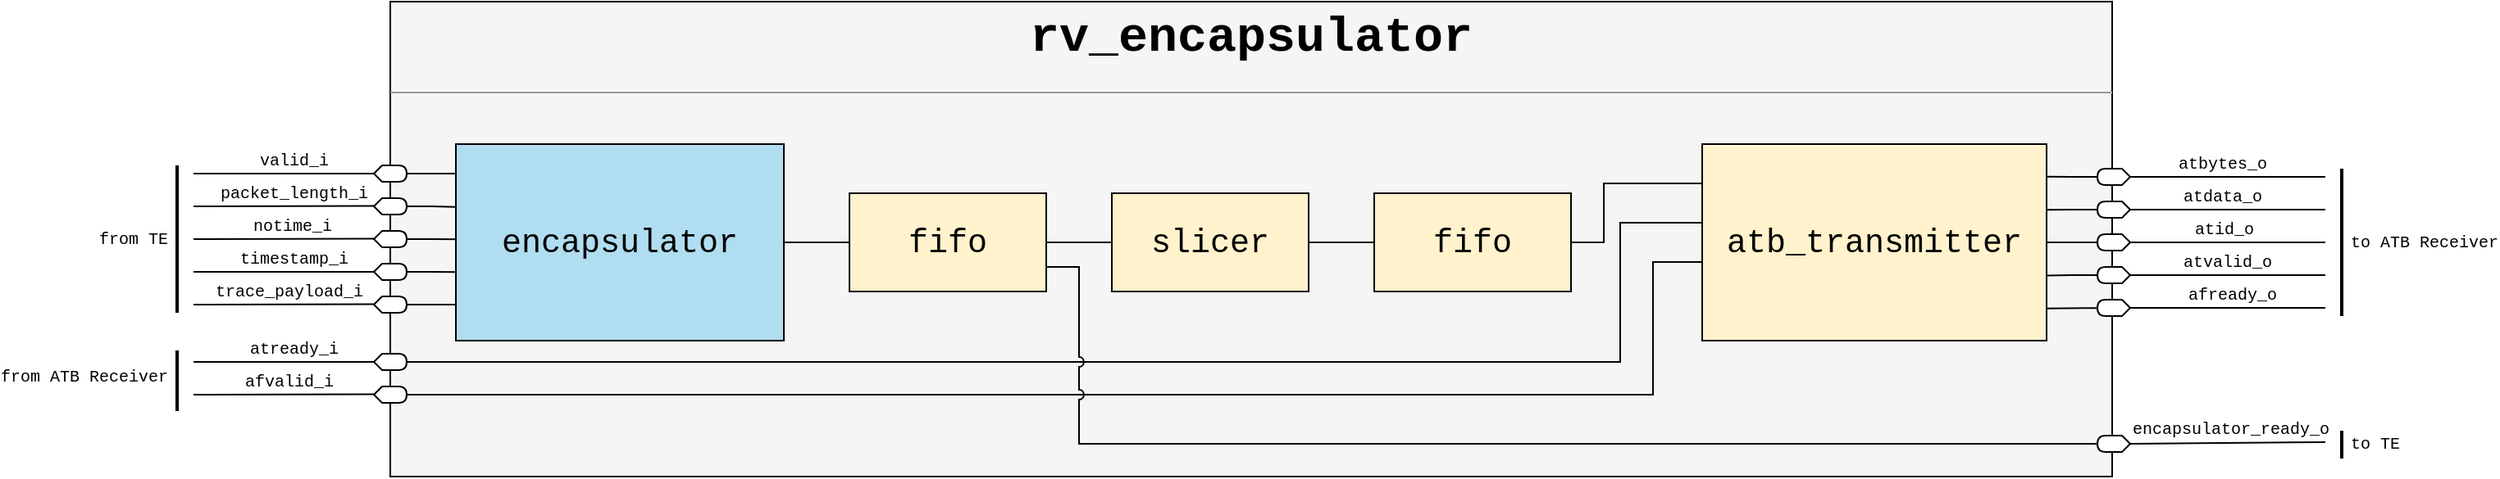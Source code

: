 <mxfile>
    <diagram id="hO9jk3VrIOAPBaySiKFZ" name="Pagina-1">
        <mxGraphModel dx="2680" dy="2085" grid="1" gridSize="10" guides="1" tooltips="1" connect="1" arrows="1" fold="1" page="1" pageScale="1" pageWidth="827" pageHeight="1169" math="0" shadow="0">
            <root>
                <mxCell id="0"/>
                <mxCell id="1" parent="0"/>
                <mxCell id="14" value="&lt;p style=&quot;margin: 4px 0px 0px; text-align: center; font-size: 30px;&quot;&gt;&lt;b style=&quot;&quot;&gt;&lt;font style=&quot;font-size: 30px;&quot;&gt;rv_encapsulator&lt;/font&gt;&lt;/b&gt;&lt;/p&gt;&lt;hr style=&quot;font-size: 30px;&quot; size=&quot;1&quot;&gt;&lt;div style=&quot;height: 2px; font-size: 30px;&quot;&gt;&lt;/div&gt;" style="verticalAlign=top;align=left;overflow=fill;fontSize=12;fontFamily=Courier New;html=1;fillColor=#F5F5F5;" parent="1" vertex="1">
                    <mxGeometry x="200" y="90" width="1050" height="290" as="geometry"/>
                </mxCell>
                <mxCell id="22" style="edgeStyle=orthogonalEdgeStyle;html=1;entryX=0;entryY=0.5;entryDx=0;entryDy=0;fontFamily=Courier New;fontSize=20;endArrow=none;endFill=0;rounded=0;" parent="1" source="15" target="17" edge="1">
                    <mxGeometry relative="1" as="geometry"/>
                </mxCell>
                <mxCell id="15" value="encapsulator" style="rounded=0;whiteSpace=wrap;html=1;fillColor=#B1DDF0;fontFamily=Courier New;fontSize=20;points=[[0,0,0,0,0],[0,0.15,0,0,0],[0,0.32,0,0,0],[0,0.45,0,0,0],[0,0.6,0,0,0],[0,0.75,0,0,0],[0,0.9,0,0,0],[0,1,0,0,0],[0.25,0,0,0,0],[0.25,1,0,0,0],[0.5,0,0,0,0],[0.5,1,0,0,0],[0.75,0,0,0,0],[0.75,1,0,0,0],[1,0,0,0,0],[1,0.25,0,0,0],[1,0.5,0,0,0],[1,0.75,0,0,0],[1,1,0,0,0]];" parent="1" vertex="1">
                    <mxGeometry x="240" y="177" width="200" height="120" as="geometry"/>
                </mxCell>
                <mxCell id="23" style="edgeStyle=none;html=1;entryX=0;entryY=0.5;entryDx=0;entryDy=0;fontFamily=Courier New;fontSize=20;endArrow=none;endFill=0;" parent="1" source="17" target="18" edge="1">
                    <mxGeometry relative="1" as="geometry"/>
                </mxCell>
                <mxCell id="17" value="fifo" style="rounded=0;whiteSpace=wrap;html=1;fillColor=#FFF2CC;fontFamily=Courier New;fontSize=20;" parent="1" vertex="1">
                    <mxGeometry x="480" y="207" width="120" height="60" as="geometry"/>
                </mxCell>
                <mxCell id="24" style="edgeStyle=none;html=1;fontFamily=Courier New;fontSize=20;endArrow=none;endFill=0;" parent="1" source="18" target="20" edge="1">
                    <mxGeometry relative="1" as="geometry"/>
                </mxCell>
                <mxCell id="18" value="slicer" style="rounded=0;whiteSpace=wrap;html=1;fillColor=#FFF2CC;fontFamily=Courier New;fontSize=20;" parent="1" vertex="1">
                    <mxGeometry x="640" y="207" width="120" height="60" as="geometry"/>
                </mxCell>
                <mxCell id="25" style="edgeStyle=orthogonalEdgeStyle;html=1;entryX=0;entryY=0.2;entryDx=0;entryDy=0;fontFamily=Courier New;fontSize=20;endArrow=none;endFill=0;entryPerimeter=0;rounded=0;" parent="1" source="20" target="21" edge="1">
                    <mxGeometry relative="1" as="geometry">
                        <Array as="points">
                            <mxPoint x="940" y="237"/>
                            <mxPoint x="940" y="201"/>
                        </Array>
                    </mxGeometry>
                </mxCell>
                <mxCell id="20" value="fifo" style="rounded=0;whiteSpace=wrap;html=1;fillColor=#FFF2CC;fontFamily=Courier New;fontSize=20;" parent="1" vertex="1">
                    <mxGeometry x="800" y="207" width="120" height="60" as="geometry"/>
                </mxCell>
                <mxCell id="21" value="atb_transmitter" style="rounded=0;whiteSpace=wrap;html=1;fillColor=#FFF2CC;fontFamily=Courier New;fontSize=20;points=[[0,0,0,0,0],[0,0.2,0,0,0],[0,0.4,0,0,0],[0,0.6,0,0,0],[0,0.8,0,0,0],[0,1,0,0,0],[0.25,0,0,0,0],[0.25,1,0,0,0],[0.5,0,0,0,0],[0.5,1,0,0,0],[0.75,0,0,0,0],[0.75,1,0,0,0],[1,0,0,0,0],[1,0.25,0,0,0],[1,0.5,0,0,0],[1,0.75,0,0,0],[1,1,0,0,0]];" parent="1" vertex="1">
                    <mxGeometry x="1000" y="177" width="210" height="120" as="geometry"/>
                </mxCell>
                <mxCell id="48" style="edgeStyle=elbowEdgeStyle;html=1;entryX=0;entryY=0.15;entryDx=0;entryDy=0;fontFamily=Courier New;fontSize=10;endArrow=none;endFill=0;entryPerimeter=0;rounded=0;" parent="1" source="26" target="15" edge="1">
                    <mxGeometry relative="1" as="geometry"/>
                </mxCell>
                <mxCell id="26" value="" style="shape=display;whiteSpace=wrap;html=1;fontFamily=Courier New;fontSize=30;fillColor=default;" parent="1" vertex="1">
                    <mxGeometry x="190" y="190" width="20" height="10" as="geometry"/>
                </mxCell>
                <mxCell id="49" style="edgeStyle=elbowEdgeStyle;html=1;exitX=1;exitY=0.5;exitDx=0;exitDy=0;exitPerimeter=0;entryX=0;entryY=0.32;entryDx=0;entryDy=0;fontFamily=Courier New;fontSize=10;endArrow=none;endFill=0;entryPerimeter=0;rounded=0;" parent="1" source="27" target="15" edge="1">
                    <mxGeometry relative="1" as="geometry"/>
                </mxCell>
                <mxCell id="27" value="" style="shape=display;whiteSpace=wrap;html=1;fontFamily=Courier New;fontSize=30;fillColor=default;" parent="1" vertex="1">
                    <mxGeometry x="190" y="210" width="20" height="10" as="geometry"/>
                </mxCell>
                <mxCell id="50" style="edgeStyle=elbowEdgeStyle;html=1;entryX=0.002;entryY=0.484;entryDx=0;entryDy=0;entryPerimeter=0;fontFamily=Courier New;fontSize=10;endArrow=none;endFill=0;rounded=0;" parent="1" source="28" target="15" edge="1">
                    <mxGeometry relative="1" as="geometry"/>
                </mxCell>
                <mxCell id="28" value="" style="shape=display;whiteSpace=wrap;html=1;fontFamily=Courier New;fontSize=30;fillColor=default;" parent="1" vertex="1">
                    <mxGeometry x="190" y="230" width="20" height="10" as="geometry"/>
                </mxCell>
                <mxCell id="51" style="edgeStyle=elbowEdgeStyle;html=1;exitX=1;exitY=0.5;exitDx=0;exitDy=0;exitPerimeter=0;entryX=0.002;entryY=0.651;entryDx=0;entryDy=0;entryPerimeter=0;fontFamily=Courier New;fontSize=10;endArrow=none;endFill=0;rounded=0;" parent="1" source="29" target="15" edge="1">
                    <mxGeometry relative="1" as="geometry"/>
                </mxCell>
                <mxCell id="29" value="" style="shape=display;whiteSpace=wrap;html=1;fontFamily=Courier New;fontSize=30;fillColor=default;" parent="1" vertex="1">
                    <mxGeometry x="190" y="250" width="20" height="10" as="geometry"/>
                </mxCell>
                <mxCell id="52" style="edgeStyle=elbowEdgeStyle;html=1;exitX=1;exitY=0.5;exitDx=0;exitDy=0;exitPerimeter=0;entryX=-0.002;entryY=0.817;entryDx=0;entryDy=0;entryPerimeter=0;fontFamily=Courier New;fontSize=10;endArrow=none;endFill=0;rounded=0;" parent="1" source="30" target="15" edge="1">
                    <mxGeometry relative="1" as="geometry"/>
                </mxCell>
                <mxCell id="30" value="" style="shape=display;whiteSpace=wrap;html=1;fontFamily=Courier New;fontSize=30;fillColor=default;" parent="1" vertex="1">
                    <mxGeometry x="190" y="270" width="20" height="10" as="geometry"/>
                </mxCell>
                <mxCell id="34" value="" style="endArrow=none;html=1;fontFamily=Courier New;fontSize=30;entryX=0;entryY=0.5;entryDx=0;entryDy=0;entryPerimeter=0;" parent="1" target="26" edge="1">
                    <mxGeometry width="50" height="50" relative="1" as="geometry">
                        <mxPoint x="80" y="195" as="sourcePoint"/>
                        <mxPoint x="160" y="180" as="targetPoint"/>
                    </mxGeometry>
                </mxCell>
                <mxCell id="43" value="&lt;font style=&quot;font-size: 10px;&quot;&gt;valid_i&lt;/font&gt;" style="edgeLabel;html=1;align=center;verticalAlign=middle;resizable=0;points=[];fontSize=10;fontFamily=Courier New;labelBackgroundColor=none;" parent="34" vertex="1" connectable="0">
                    <mxGeometry x="0.382" relative="1" as="geometry">
                        <mxPoint x="-15" y="-8" as="offset"/>
                    </mxGeometry>
                </mxCell>
                <mxCell id="35" value="" style="endArrow=none;html=1;fontFamily=Courier New;fontSize=30;entryX=0;entryY=0.5;entryDx=0;entryDy=0;entryPerimeter=0;" parent="1" edge="1">
                    <mxGeometry width="50" height="50" relative="1" as="geometry">
                        <mxPoint x="80" y="215" as="sourcePoint"/>
                        <mxPoint x="190.0" y="214.74" as="targetPoint"/>
                    </mxGeometry>
                </mxCell>
                <mxCell id="44" value="packet_length_i" style="edgeLabel;html=1;align=center;verticalAlign=middle;resizable=0;points=[];fontSize=10;fontFamily=Courier New;labelBackgroundColor=none;" parent="35" vertex="1" connectable="0">
                    <mxGeometry x="-0.394" y="1" relative="1" as="geometry">
                        <mxPoint x="27" y="-7" as="offset"/>
                    </mxGeometry>
                </mxCell>
                <mxCell id="36" value="" style="endArrow=none;html=1;fontFamily=Courier New;fontSize=30;entryX=0;entryY=0.5;entryDx=0;entryDy=0;entryPerimeter=0;" parent="1" edge="1">
                    <mxGeometry width="50" height="50" relative="1" as="geometry">
                        <mxPoint x="80" y="235" as="sourcePoint"/>
                        <mxPoint x="190.0" y="234.74" as="targetPoint"/>
                    </mxGeometry>
                </mxCell>
                <mxCell id="45" value="notime_i" style="edgeLabel;html=1;align=center;verticalAlign=middle;resizable=0;points=[];fontSize=10;fontFamily=Courier New;labelBackgroundColor=none;" parent="36" vertex="1" connectable="0">
                    <mxGeometry x="-0.341" y="1" relative="1" as="geometry">
                        <mxPoint x="24" y="-7" as="offset"/>
                    </mxGeometry>
                </mxCell>
                <mxCell id="37" value="" style="endArrow=none;html=1;fontFamily=Courier New;fontSize=30;entryX=0;entryY=0.5;entryDx=0;entryDy=0;entryPerimeter=0;" parent="1" target="29" edge="1">
                    <mxGeometry width="50" height="50" relative="1" as="geometry">
                        <mxPoint x="80" y="255" as="sourcePoint"/>
                        <mxPoint x="189.0" y="254.74" as="targetPoint"/>
                    </mxGeometry>
                </mxCell>
                <mxCell id="46" value="timestamp_i" style="edgeLabel;html=1;align=center;verticalAlign=middle;resizable=0;points=[];fontSize=10;fontFamily=Courier New;labelBackgroundColor=none;" parent="37" vertex="1" connectable="0">
                    <mxGeometry x="-0.46" y="1" relative="1" as="geometry">
                        <mxPoint x="31" y="-7" as="offset"/>
                    </mxGeometry>
                </mxCell>
                <mxCell id="38" value="" style="endArrow=none;html=1;fontFamily=Courier New;fontSize=30;entryX=0;entryY=0.5;entryDx=0;entryDy=0;entryPerimeter=0;" parent="1" edge="1">
                    <mxGeometry width="50" height="50" relative="1" as="geometry">
                        <mxPoint x="80" y="275" as="sourcePoint"/>
                        <mxPoint x="190.0" y="274.74" as="targetPoint"/>
                    </mxGeometry>
                </mxCell>
                <mxCell id="47" value="trace_payload_i" style="edgeLabel;html=1;align=center;verticalAlign=middle;resizable=0;points=[];fontSize=10;fontFamily=Courier New;labelBackgroundColor=none;" parent="38" vertex="1" connectable="0">
                    <mxGeometry x="-0.262" y="1" relative="1" as="geometry">
                        <mxPoint x="17" y="-7" as="offset"/>
                    </mxGeometry>
                </mxCell>
                <mxCell id="79" style="edgeStyle=orthogonalEdgeStyle;rounded=0;html=1;entryX=1;entryY=0.166;entryDx=0;entryDy=0;entryPerimeter=0;strokeWidth=1;fontFamily=Courier New;fontSize=10;endArrow=none;endFill=0;" parent="1" source="53" target="21" edge="1">
                    <mxGeometry relative="1" as="geometry"/>
                </mxCell>
                <mxCell id="53" value="" style="shape=display;whiteSpace=wrap;html=1;fontFamily=Courier New;fontSize=30;fillColor=default;rotation=-180;" parent="1" vertex="1">
                    <mxGeometry x="1241" y="192" width="20" height="10" as="geometry"/>
                </mxCell>
                <mxCell id="78" style="edgeStyle=orthogonalEdgeStyle;rounded=0;html=1;exitX=1;exitY=0.5;exitDx=0;exitDy=0;exitPerimeter=0;entryX=1;entryY=0.334;entryDx=0;entryDy=0;entryPerimeter=0;strokeWidth=1;fontFamily=Courier New;fontSize=10;endArrow=none;endFill=0;" parent="1" source="54" target="21" edge="1">
                    <mxGeometry relative="1" as="geometry"/>
                </mxCell>
                <mxCell id="54" value="" style="shape=display;whiteSpace=wrap;html=1;fontFamily=Courier New;fontSize=30;fillColor=default;rotation=-180;" parent="1" vertex="1">
                    <mxGeometry x="1241" y="212" width="20" height="10" as="geometry"/>
                </mxCell>
                <mxCell id="75" style="edgeStyle=orthogonalEdgeStyle;rounded=0;html=1;entryX=1;entryY=0.5;entryDx=0;entryDy=0;strokeWidth=1;fontFamily=Courier New;fontSize=10;endArrow=none;endFill=0;" parent="1" source="55" target="21" edge="1">
                    <mxGeometry relative="1" as="geometry"/>
                </mxCell>
                <mxCell id="55" value="" style="shape=display;whiteSpace=wrap;html=1;fontFamily=Courier New;fontSize=30;fillColor=default;rotation=-180;" parent="1" vertex="1">
                    <mxGeometry x="1241" y="232" width="20" height="10" as="geometry"/>
                </mxCell>
                <mxCell id="76" style="edgeStyle=orthogonalEdgeStyle;rounded=0;html=1;exitX=1;exitY=0.5;exitDx=0;exitDy=0;exitPerimeter=0;entryX=1.001;entryY=0.669;entryDx=0;entryDy=0;entryPerimeter=0;strokeWidth=1;fontFamily=Courier New;fontSize=10;endArrow=none;endFill=0;" parent="1" source="56" target="21" edge="1">
                    <mxGeometry relative="1" as="geometry"/>
                </mxCell>
                <mxCell id="56" value="" style="shape=display;whiteSpace=wrap;html=1;fontFamily=Courier New;fontSize=30;fillColor=default;rotation=-180;" parent="1" vertex="1">
                    <mxGeometry x="1241" y="252" width="20" height="10" as="geometry"/>
                </mxCell>
                <mxCell id="77" style="edgeStyle=orthogonalEdgeStyle;rounded=0;html=1;entryX=0.998;entryY=0.836;entryDx=0;entryDy=0;entryPerimeter=0;strokeWidth=1;fontFamily=Courier New;fontSize=10;endArrow=none;endFill=0;" parent="1" source="57" target="21" edge="1">
                    <mxGeometry relative="1" as="geometry">
                        <Array as="points">
                            <mxPoint x="1260" y="277"/>
                        </Array>
                    </mxGeometry>
                </mxCell>
                <mxCell id="57" value="" style="shape=display;whiteSpace=wrap;html=1;fontFamily=Courier New;fontSize=30;fillColor=default;rotation=-180;" parent="1" vertex="1">
                    <mxGeometry x="1241" y="272" width="20" height="10" as="geometry"/>
                </mxCell>
                <mxCell id="58" value="" style="endArrow=none;html=1;fontFamily=Courier New;fontSize=30;entryX=0;entryY=0.5;entryDx=0;entryDy=0;entryPerimeter=0;" parent="1" target="53" edge="1">
                    <mxGeometry width="50" height="50" relative="1" as="geometry">
                        <mxPoint x="1380" y="197" as="sourcePoint"/>
                        <mxPoint x="1211" y="182" as="targetPoint"/>
                    </mxGeometry>
                </mxCell>
                <mxCell id="59" value="&lt;font style=&quot;font-size: 10px;&quot;&gt;atbytes_o&lt;/font&gt;" style="edgeLabel;html=1;align=center;verticalAlign=middle;resizable=0;points=[];fontSize=10;fontFamily=Courier New;labelBackgroundColor=none;" parent="58" vertex="1" connectable="0">
                    <mxGeometry x="0.382" relative="1" as="geometry">
                        <mxPoint x="19" y="-8" as="offset"/>
                    </mxGeometry>
                </mxCell>
                <mxCell id="60" value="" style="endArrow=none;html=1;fontFamily=Courier New;fontSize=30;entryX=0;entryY=0.5;entryDx=0;entryDy=0;entryPerimeter=0;" parent="1" target="54" edge="1">
                    <mxGeometry width="50" height="50" relative="1" as="geometry">
                        <mxPoint x="1380" y="216.96" as="sourcePoint"/>
                        <mxPoint x="1262" y="217" as="targetPoint"/>
                    </mxGeometry>
                </mxCell>
                <mxCell id="61" value="atdata_o" style="edgeLabel;html=1;align=center;verticalAlign=middle;resizable=0;points=[];fontSize=10;fontFamily=Courier New;labelBackgroundColor=none;" parent="60" vertex="1" connectable="0">
                    <mxGeometry x="-0.394" y="1" relative="1" as="geometry">
                        <mxPoint x="-27" y="-9" as="offset"/>
                    </mxGeometry>
                </mxCell>
                <mxCell id="62" value="" style="endArrow=none;html=1;fontFamily=Courier New;fontSize=30;entryX=0;entryY=0.5;entryDx=0;entryDy=0;entryPerimeter=0;" parent="1" target="55" edge="1">
                    <mxGeometry width="50" height="50" relative="1" as="geometry">
                        <mxPoint x="1380" y="237" as="sourcePoint"/>
                        <mxPoint x="1280" y="237" as="targetPoint"/>
                    </mxGeometry>
                </mxCell>
                <mxCell id="63" value="atid_o" style="edgeLabel;html=1;align=center;verticalAlign=middle;resizable=0;points=[];fontSize=10;fontFamily=Courier New;labelBackgroundColor=none;" parent="62" vertex="1" connectable="0">
                    <mxGeometry x="-0.341" y="1" relative="1" as="geometry">
                        <mxPoint x="-23" y="-9" as="offset"/>
                    </mxGeometry>
                </mxCell>
                <mxCell id="64" value="" style="endArrow=none;html=1;fontFamily=Courier New;fontSize=30;exitX=0;exitY=0.5;exitDx=0;exitDy=0;exitPerimeter=0;" parent="1" source="56" edge="1">
                    <mxGeometry width="50" height="50" relative="1" as="geometry">
                        <mxPoint x="1280" y="257" as="sourcePoint"/>
                        <mxPoint x="1380" y="257" as="targetPoint"/>
                    </mxGeometry>
                </mxCell>
                <mxCell id="65" value="atvalid_o" style="edgeLabel;html=1;align=center;verticalAlign=middle;resizable=0;points=[];fontSize=10;fontFamily=Courier New;labelBackgroundColor=none;" parent="64" vertex="1" connectable="0">
                    <mxGeometry x="-0.46" y="1" relative="1" as="geometry">
                        <mxPoint x="27" y="-7" as="offset"/>
                    </mxGeometry>
                </mxCell>
                <mxCell id="66" value="" style="endArrow=none;html=1;fontFamily=Courier New;fontSize=30;entryX=0;entryY=0.5;entryDx=0;entryDy=0;entryPerimeter=0;" parent="1" target="57" edge="1">
                    <mxGeometry width="50" height="50" relative="1" as="geometry">
                        <mxPoint x="1380" y="277" as="sourcePoint"/>
                        <mxPoint x="1280" y="277" as="targetPoint"/>
                    </mxGeometry>
                </mxCell>
                <mxCell id="67" value="afready_o" style="edgeLabel;html=1;align=center;verticalAlign=middle;resizable=0;points=[];fontSize=10;fontFamily=Courier New;labelBackgroundColor=none;" parent="66" vertex="1" connectable="0">
                    <mxGeometry x="-0.262" y="1" relative="1" as="geometry">
                        <mxPoint x="-13" y="-9" as="offset"/>
                    </mxGeometry>
                </mxCell>
                <mxCell id="71" value="" style="endArrow=none;html=1;rounded=0;fontFamily=Courier New;fontSize=10;strokeWidth=2;" parent="1" edge="1">
                    <mxGeometry width="50" height="50" relative="1" as="geometry">
                        <mxPoint x="70" y="280" as="sourcePoint"/>
                        <mxPoint x="70" y="190" as="targetPoint"/>
                    </mxGeometry>
                </mxCell>
                <mxCell id="72" value="from TE" style="edgeLabel;html=1;align=center;verticalAlign=middle;resizable=0;points=[];fontSize=10;fontFamily=Courier New;" parent="71" vertex="1" connectable="0">
                    <mxGeometry x="-0.219" y="1" relative="1" as="geometry">
                        <mxPoint x="-26" y="-10" as="offset"/>
                    </mxGeometry>
                </mxCell>
                <mxCell id="73" value="" style="endArrow=none;html=1;rounded=0;fontFamily=Courier New;fontSize=10;strokeWidth=2;" parent="1" edge="1">
                    <mxGeometry width="50" height="50" relative="1" as="geometry">
                        <mxPoint x="1390" y="282" as="sourcePoint"/>
                        <mxPoint x="1390" y="192" as="targetPoint"/>
                    </mxGeometry>
                </mxCell>
                <mxCell id="74" value="to ATB Receiver" style="edgeLabel;html=1;align=center;verticalAlign=middle;resizable=0;points=[];fontSize=10;fontFamily=Courier New;" parent="73" vertex="1" connectable="0">
                    <mxGeometry x="-0.219" y="1" relative="1" as="geometry">
                        <mxPoint x="51" y="-10" as="offset"/>
                    </mxGeometry>
                </mxCell>
                <mxCell id="96" style="edgeStyle=orthogonalEdgeStyle;rounded=0;html=1;entryX=0;entryY=0.4;entryDx=0;entryDy=0;endArrow=none;endFill=0;entryPerimeter=0;fontFamily=Courier New;" parent="1" source="80" target="21" edge="1">
                    <mxGeometry relative="1" as="geometry">
                        <Array as="points">
                            <mxPoint x="950" y="310"/>
                            <mxPoint x="950" y="225"/>
                        </Array>
                    </mxGeometry>
                </mxCell>
                <mxCell id="80" value="" style="shape=display;whiteSpace=wrap;html=1;fontFamily=Courier New;fontSize=30;fillColor=default;" parent="1" vertex="1">
                    <mxGeometry x="190" y="305" width="20" height="10" as="geometry"/>
                </mxCell>
                <mxCell id="97" style="edgeStyle=orthogonalEdgeStyle;rounded=0;html=1;endArrow=none;endFill=0;entryX=0;entryY=0.6;entryDx=0;entryDy=0;entryPerimeter=0;exitX=1;exitY=0.5;exitDx=0;exitDy=0;exitPerimeter=0;fontFamily=Courier New;" parent="1" source="81" target="21" edge="1">
                    <mxGeometry relative="1" as="geometry">
                        <Array as="points">
                            <mxPoint x="970" y="330"/>
                            <mxPoint x="970" y="249"/>
                        </Array>
                    </mxGeometry>
                </mxCell>
                <mxCell id="81" value="" style="shape=display;whiteSpace=wrap;html=1;fontFamily=Courier New;fontSize=30;fillColor=default;" parent="1" vertex="1">
                    <mxGeometry x="190" y="325" width="20" height="10" as="geometry"/>
                </mxCell>
                <mxCell id="82" value="" style="endArrow=none;html=1;fontFamily=Courier New;fontSize=30;entryX=0;entryY=0.5;entryDx=0;entryDy=0;entryPerimeter=0;" parent="1" target="80" edge="1">
                    <mxGeometry width="50" height="50" relative="1" as="geometry">
                        <mxPoint x="80" y="310" as="sourcePoint"/>
                        <mxPoint x="189.0" y="309.74" as="targetPoint"/>
                    </mxGeometry>
                </mxCell>
                <mxCell id="83" value="atready_i" style="edgeLabel;html=1;align=center;verticalAlign=middle;resizable=0;points=[];fontSize=10;fontFamily=Courier New;labelBackgroundColor=none;" parent="82" vertex="1" connectable="0">
                    <mxGeometry x="-0.46" y="1" relative="1" as="geometry">
                        <mxPoint x="31" y="-7" as="offset"/>
                    </mxGeometry>
                </mxCell>
                <mxCell id="84" value="" style="endArrow=none;html=1;fontFamily=Courier New;fontSize=30;entryX=0;entryY=0.5;entryDx=0;entryDy=0;entryPerimeter=0;" parent="1" edge="1">
                    <mxGeometry width="50" height="50" relative="1" as="geometry">
                        <mxPoint x="80" y="330" as="sourcePoint"/>
                        <mxPoint x="190.0" y="329.74" as="targetPoint"/>
                    </mxGeometry>
                </mxCell>
                <mxCell id="85" value="afvalid_i" style="edgeLabel;html=1;align=center;verticalAlign=middle;resizable=0;points=[];fontSize=10;fontFamily=Courier New;labelBackgroundColor=none;" parent="84" vertex="1" connectable="0">
                    <mxGeometry x="-0.262" y="1" relative="1" as="geometry">
                        <mxPoint x="17" y="-7" as="offset"/>
                    </mxGeometry>
                </mxCell>
                <mxCell id="92" value="" style="shape=display;whiteSpace=wrap;html=1;fontFamily=Courier New;fontSize=30;fillColor=default;rotation=-180;" parent="1" vertex="1">
                    <mxGeometry x="1241" y="355" width="20" height="10" as="geometry"/>
                </mxCell>
                <mxCell id="93" value="" style="endArrow=none;html=1;fontFamily=Courier New;fontSize=30;entryX=0;entryY=0.5;entryDx=0;entryDy=0;entryPerimeter=0;" parent="1" target="92" edge="1">
                    <mxGeometry width="50" height="50" relative="1" as="geometry">
                        <mxPoint x="1380" y="359" as="sourcePoint"/>
                        <mxPoint x="1280" y="359" as="targetPoint"/>
                    </mxGeometry>
                </mxCell>
                <mxCell id="94" value="encapsulator_ready_o" style="edgeLabel;html=1;align=center;verticalAlign=middle;resizable=0;points=[];fontSize=10;fontFamily=Courier New;labelBackgroundColor=none;" parent="93" vertex="1" connectable="0">
                    <mxGeometry x="-0.262" y="1" relative="1" as="geometry">
                        <mxPoint x="-14" y="-10" as="offset"/>
                    </mxGeometry>
                </mxCell>
                <mxCell id="95" style="edgeStyle=orthogonalEdgeStyle;html=1;exitX=1;exitY=0.75;exitDx=0;exitDy=0;entryX=1;entryY=0.5;entryDx=0;entryDy=0;entryPerimeter=0;endArrow=none;endFill=0;rounded=0;jumpStyle=arc;fontFamily=Courier New;" parent="1" source="17" target="92" edge="1">
                    <mxGeometry relative="1" as="geometry">
                        <Array as="points">
                            <mxPoint x="620" y="252"/>
                            <mxPoint x="620" y="360"/>
                            <mxPoint x="1241" y="360"/>
                        </Array>
                    </mxGeometry>
                </mxCell>
                <mxCell id="99" value="" style="endArrow=none;html=1;rounded=0;fontFamily=Courier New;fontSize=10;strokeWidth=2;" parent="1" edge="1">
                    <mxGeometry width="50" height="50" relative="1" as="geometry">
                        <mxPoint x="70" y="340" as="sourcePoint"/>
                        <mxPoint x="70" y="303.0" as="targetPoint"/>
                    </mxGeometry>
                </mxCell>
                <mxCell id="100" value="from ATB Receiver" style="edgeLabel;html=1;align=center;verticalAlign=middle;resizable=0;points=[];fontSize=10;fontFamily=Courier New;" parent="99" vertex="1" connectable="0">
                    <mxGeometry x="-0.219" y="1" relative="1" as="geometry">
                        <mxPoint x="-56" y="-7" as="offset"/>
                    </mxGeometry>
                </mxCell>
                <mxCell id="103" value="" style="endArrow=none;html=1;rounded=0;fontFamily=Courier New;fontSize=10;strokeWidth=2;" parent="1" edge="1">
                    <mxGeometry width="50" height="50" relative="1" as="geometry">
                        <mxPoint x="1390" y="369" as="sourcePoint"/>
                        <mxPoint x="1390" y="352" as="targetPoint"/>
                    </mxGeometry>
                </mxCell>
                <mxCell id="104" value="to TE" style="edgeLabel;html=1;align=center;verticalAlign=middle;resizable=0;points=[];fontSize=10;fontFamily=Courier New;" parent="103" vertex="1" connectable="0">
                    <mxGeometry x="-0.219" y="1" relative="1" as="geometry">
                        <mxPoint x="21" y="-3" as="offset"/>
                    </mxGeometry>
                </mxCell>
            </root>
        </mxGraphModel>
    </diagram>
</mxfile>